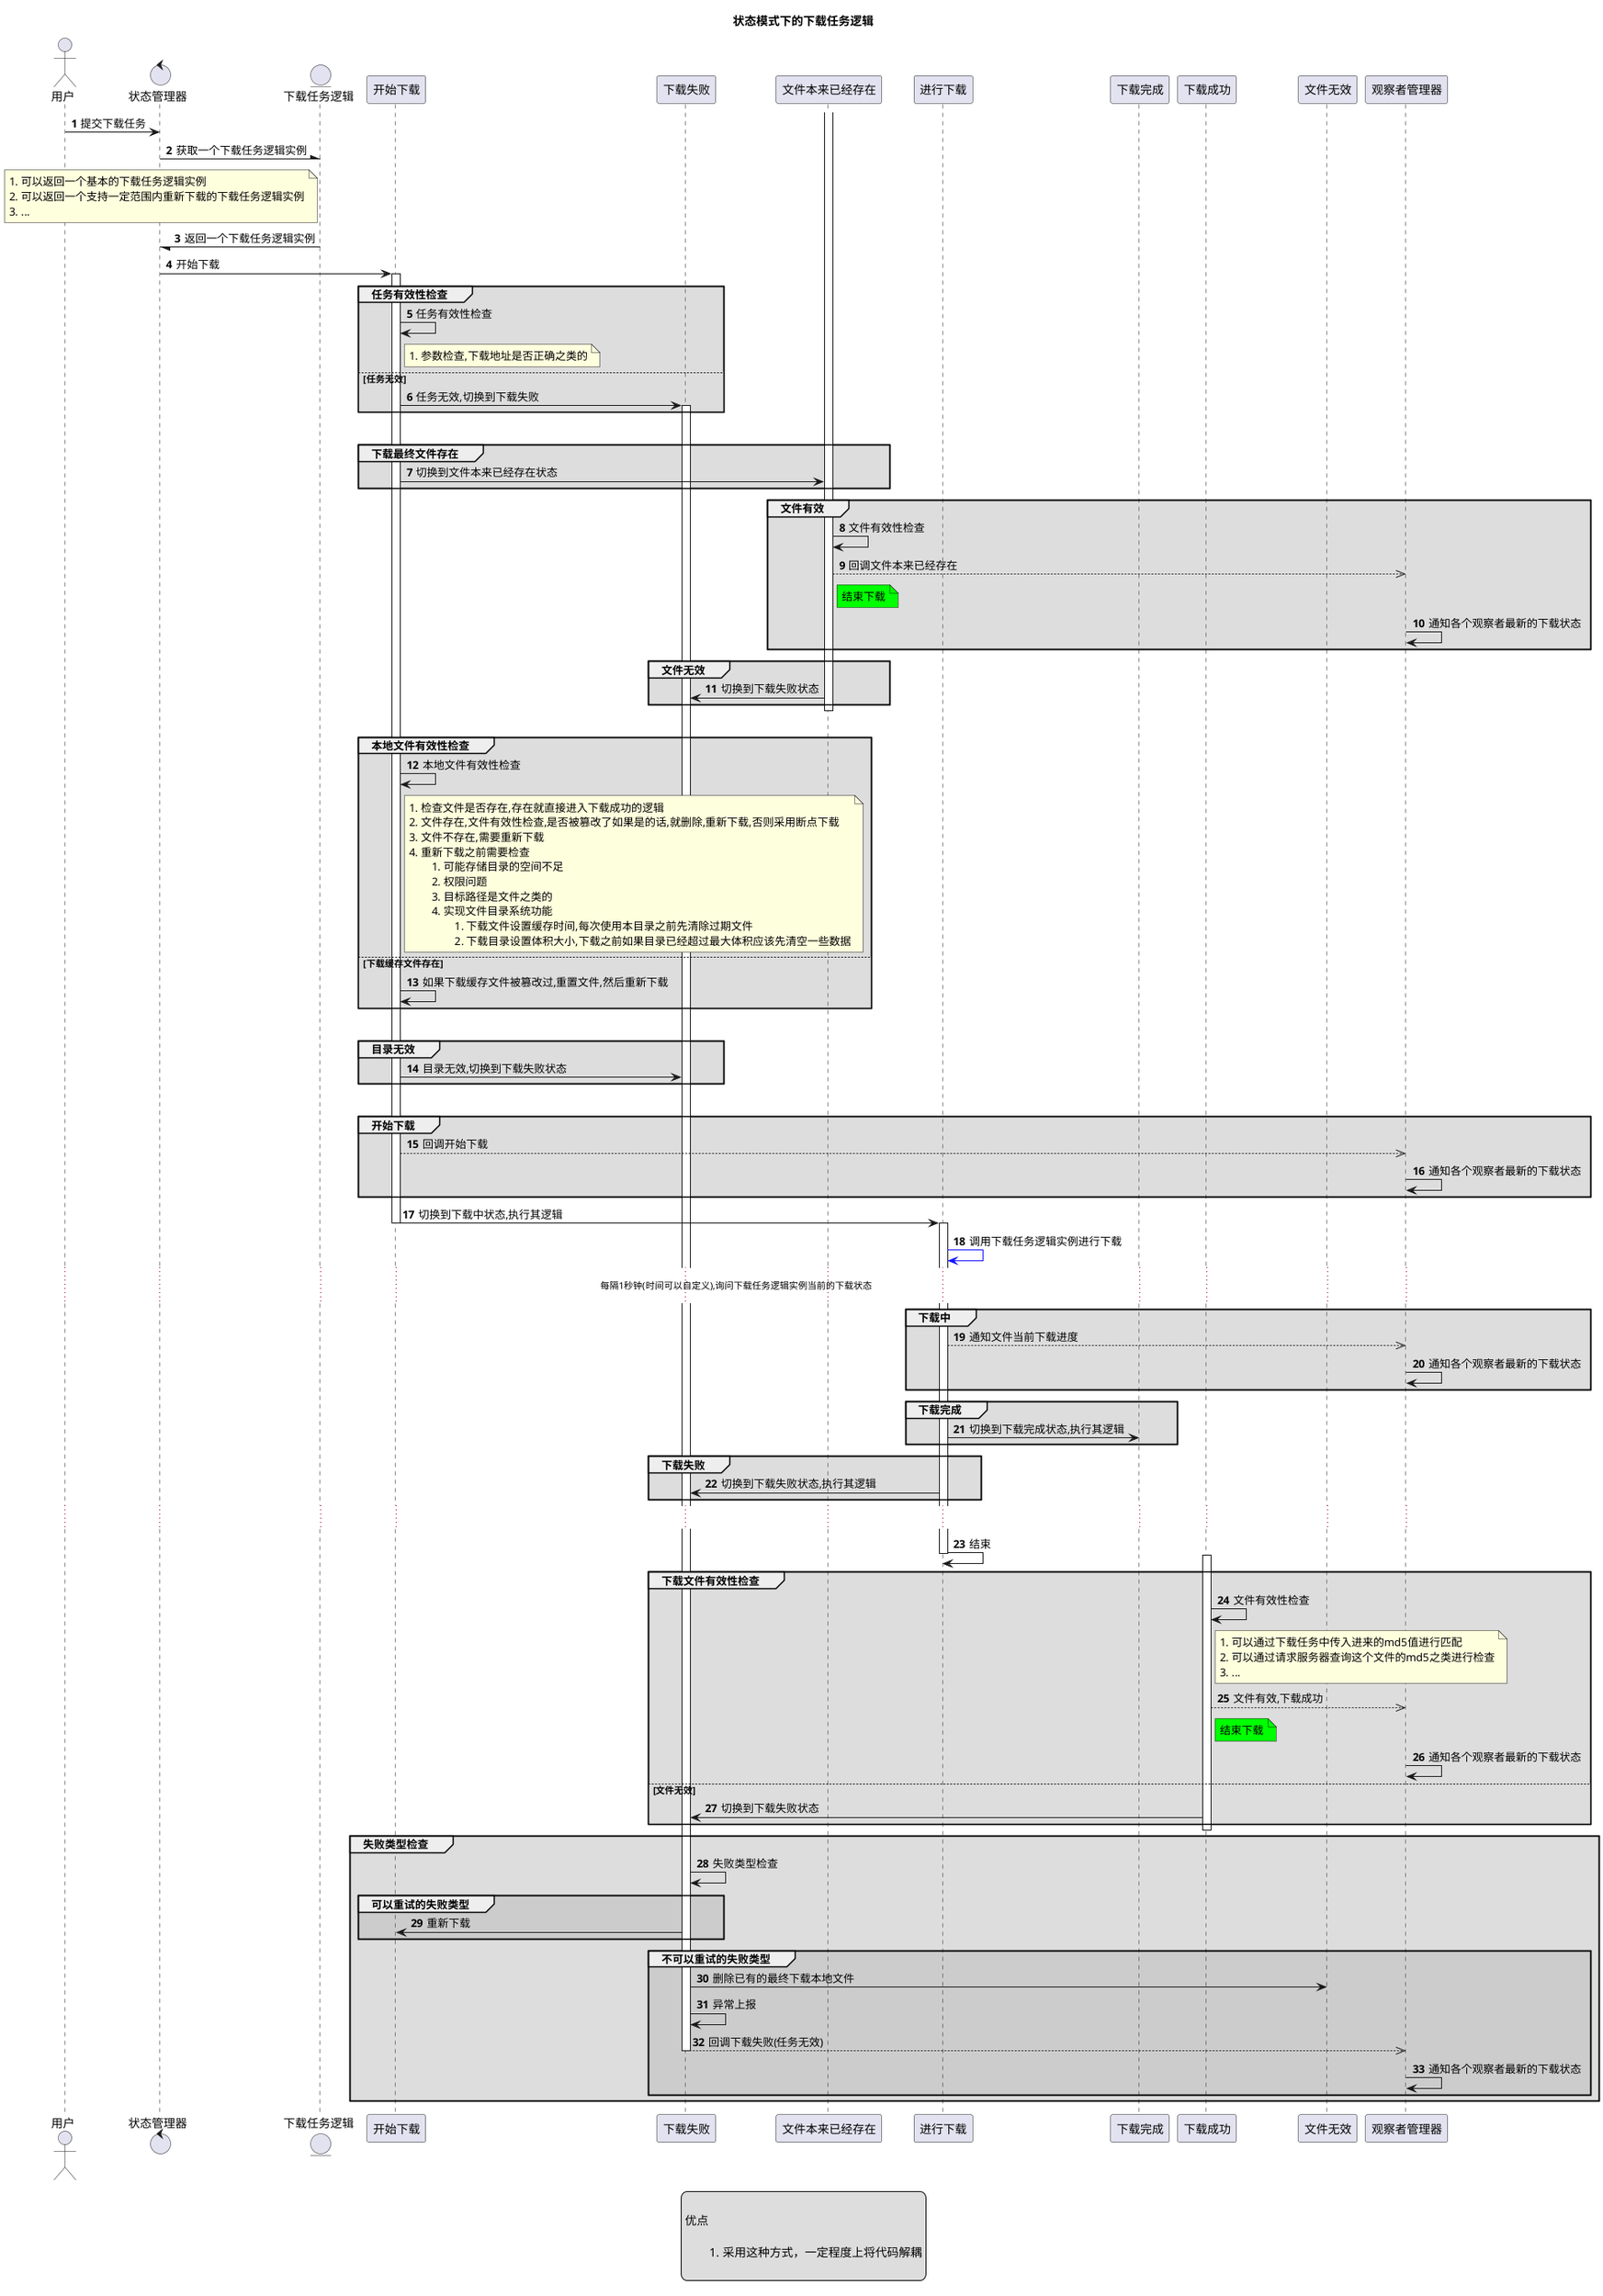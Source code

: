 @startuml

autonumber

title 状态模式下的下载任务逻辑

actor 用户
control 状态管理器
entity 下载任务逻辑

用户 -> 状态管理器: 提交下载任务
状态管理器 -\ 下载任务逻辑: 获取一个下载任务逻辑实例

note left of 下载任务逻辑
    1. 可以返回一个基本的下载任务逻辑实例
    2. 可以返回一个支持一定范围内重新下载的下载任务逻辑实例
    3. ...
end note

下载任务逻辑 -/ 状态管理器: 返回一个下载任务逻辑实例

状态管理器 -> 开始下载: 开始下载

activate 开始下载

	group #dddddd 任务有效性检查
		开始下载 -> 开始下载: 任务有效性检查
		note right of 开始下载
			1. 参数检查,下载地址是否正确之类的
		end note
	else 任务无效
		开始下载 -> 下载失败: 任务无效,切换到下载失败
		activate 下载失败
	end

	|||
	group #dddddd 下载最终文件存在
        开始下载 -> 文件本来已经存在: 切换到文件本来已经存在状态
    end

	activate 文件本来已经存在
		group #dddddd 文件有效
			文件本来已经存在 -> 文件本来已经存在: 文件有效性检查
			文件本来已经存在 -->> 观察者管理器: 回调文件本来已经存在
            note right of 文件本来已经存在 #00ff00
                结束下载
            end note

            观察者管理器 -> 观察者管理器: 通知各个观察者最新的下载状态
		end

		group #dddddd 文件无效
			文件本来已经存在 -> 下载失败: 切换到下载失败状态
		end

	deactivate 文件本来已经存在


	|||
	group #dddddd 本地文件有效性检查
		开始下载 -> 开始下载: 本地文件有效性检查
		note right of 开始下载
			1. 检查文件是否存在,存在就直接进入下载成功的逻辑
			2. 文件存在,文件有效性检查,是否被篡改了如果是的话,就删除,重新下载,否则采用断点下载
			3. 文件不存在,需要重新下载
			4. 重新下载之前需要检查
				1. 可能存储目录的空间不足
				2. 权限问题
				3. 目标路径是文件之类的
				4. 实现文件目录系统功能
					1. 下载文件设置缓存时间,每次使用本目录之前先清除过期文件
					2. 下载目录设置体积大小,下载之前如果目录已经超过最大体积应该先清空一些数据
		end note

	else 下载缓存文件存在
		开始下载 -> 开始下载: 如果下载缓存文件被篡改过,重置文件,然后重新下载
	end


	|||
	group #dddddd 目录无效
		开始下载 -> 下载失败: 目录无效,切换到下载失败状态
	end

	|||
	group #dddddd 开始下载
		开始下载 -->> 观察者管理器: 回调开始下载
		观察者管理器 -> 观察者管理器: 通知各个观察者最新的下载状态
	end

	开始下载 -> 进行下载: 切换到下载中状态,执行其逻辑
deactivate 开始下载

activate 进行下载

	进行下载 -[#1111ff]> 进行下载: 调用下载任务逻辑实例进行下载

    ...每隔1秒钟(时间可以自定义),询问下载任务逻辑实例当前的下载状态...

	group #dddddd 下载中
		进行下载 -->> 观察者管理器: 通知文件当前下载进度
        观察者管理器 -> 观察者管理器: 通知各个观察者最新的下载状态
	end

	group #dddddd 下载完成
		进行下载 -> 下载完成: 切换到下载完成状态,执行其逻辑
	end

	group #dddddd 下载失败
		进行下载 -> 下载失败: 切换到下载失败状态,执行其逻辑
	end

    ...

	进行下载 -> 进行下载: 结束

deactivate 进行下载


activate 下载成功
	group #dddddd 下载文件有效性检查
		下载成功 -> 下载成功: 文件有效性检查
		note right of 下载成功
			1. 可以通过下载任务中传入进来的md5值进行匹配
			2. 可以通过请求服务器查询这个文件的md5之类进行检查
			3. ...
		end note
		下载成功 -->> 观察者管理器: 文件有效,下载成功
		note right of 下载成功 #00ff00
            结束下载
        end note
        观察者管理器 -> 观察者管理器: 通知各个观察者最新的下载状态
	else 文件无效
		下载成功 -> 下载失败: 切换到下载失败状态
	end

deactivate 下载成功

activate 下载失败

	group #dddddd 失败类型检查
		下载失败 -> 下载失败: 失败类型检查
		group #cccccc 可以重试的失败类型
			下载失败 -> 开始下载: 重新下载
		end

		group #cccccc 不可以重试的失败类型
			下载失败 -> 文件无效: 删除已有的最终下载本地文件
			下载失败 -> 下载失败: 异常上报
			下载失败 -->> 观察者管理器: 回调下载失败(任务无效)
            		deactivate 下载失败
            		观察者管理器 -> 观察者管理器: 通知各个观察者最新的下载状态
        end
	end

deactivate 下载失败


control 观察者管理器

legend center

优点

	1. 采用这种方式，一定程度上将代码解耦

endlegend

@enduml